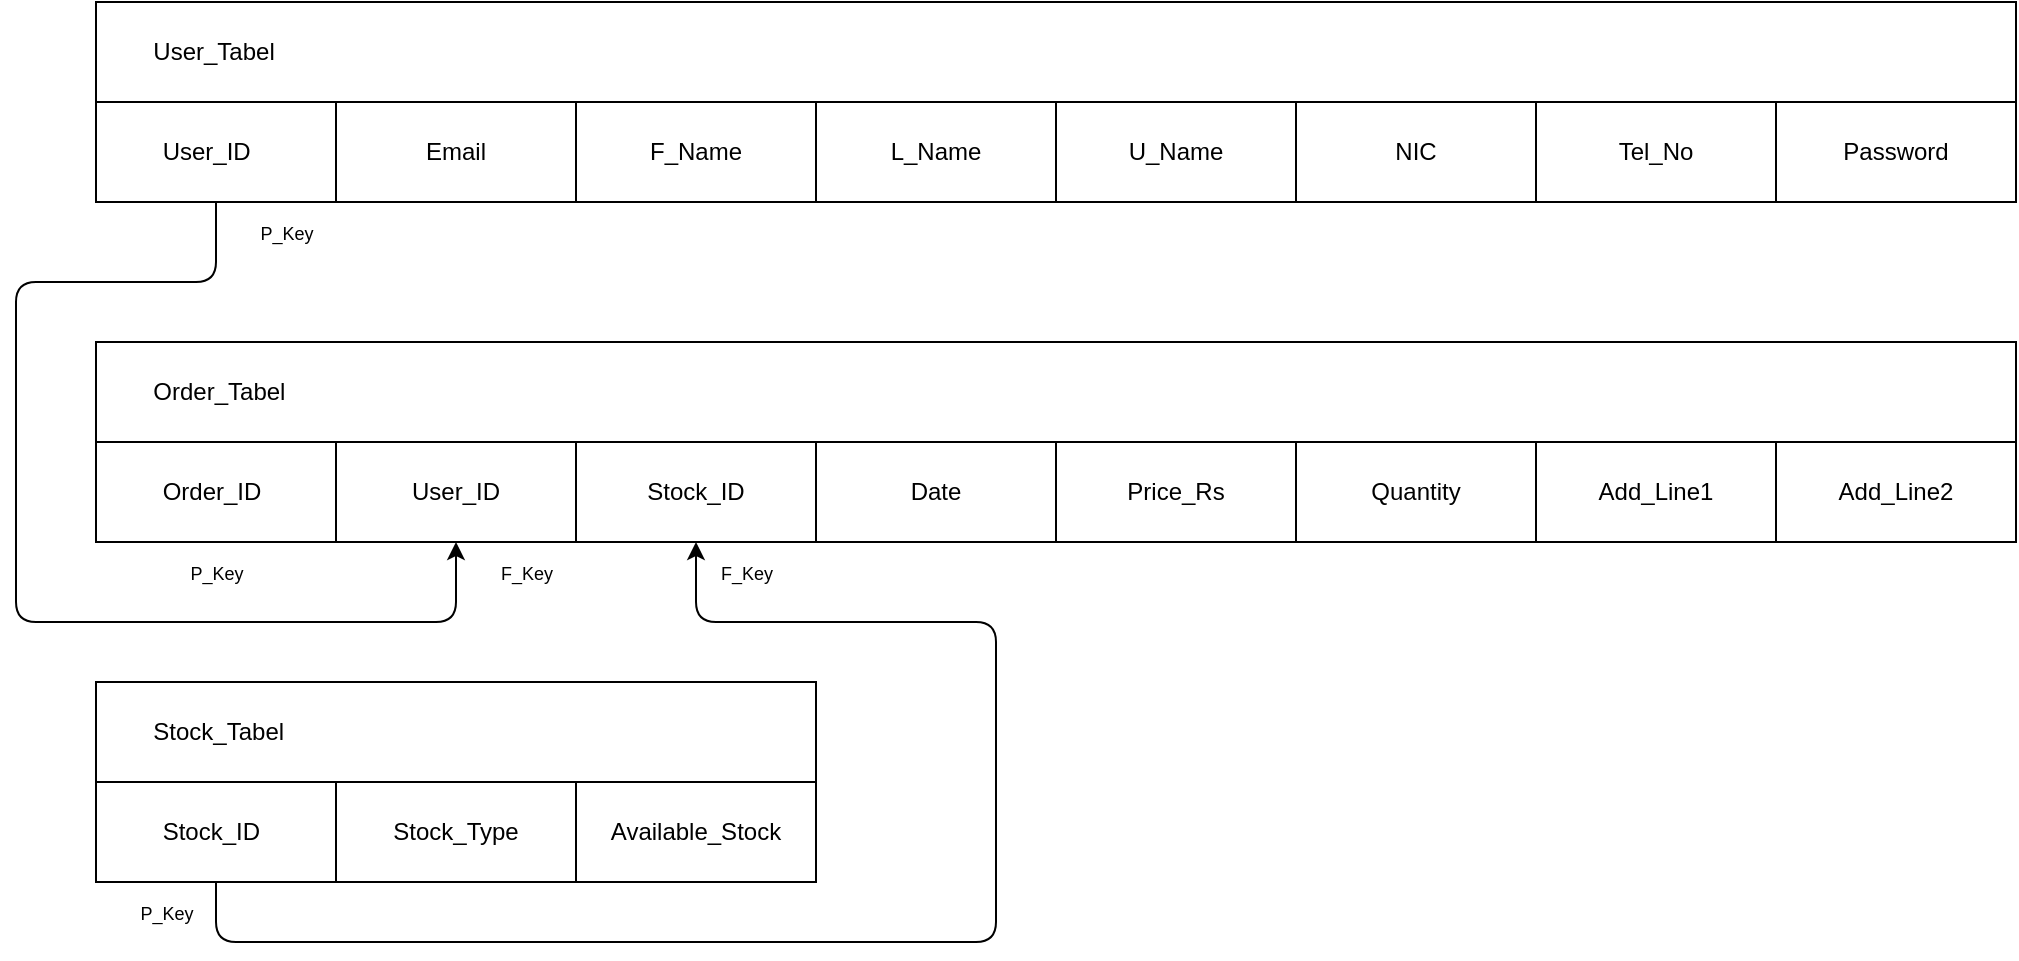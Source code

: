 <mxfile>
    <diagram id="z4vmzwW2zwKas5Dd4Y_h" name="Page-1">
        <mxGraphModel dx="1018" dy="963" grid="1" gridSize="10" guides="1" tooltips="1" connect="1" arrows="1" fold="1" page="1" pageScale="1" pageWidth="850" pageHeight="1100" math="0" shadow="0">
            <root>
                <mxCell id="0"/>
                <mxCell id="1" parent="0"/>
                <mxCell id="47" value="" style="rounded=0;whiteSpace=wrap;html=1;" parent="1" vertex="1">
                    <mxGeometry x="100" y="150" width="960" height="100" as="geometry"/>
                </mxCell>
                <mxCell id="48" value="&lt;span style=&quot;white-space: pre;&quot;&gt;&#9;&lt;/span&gt;User_Tabel" style="rounded=0;whiteSpace=wrap;html=1;align=left;" parent="1" vertex="1">
                    <mxGeometry x="100" y="150" width="960" height="50" as="geometry"/>
                </mxCell>
                <mxCell id="80" style="edgeStyle=none;html=1;exitX=0.5;exitY=1;exitDx=0;exitDy=0;entryX=0.5;entryY=1;entryDx=0;entryDy=0;fontSize=9;" parent="1" source="49" target="59" edge="1">
                    <mxGeometry relative="1" as="geometry">
                        <Array as="points">
                            <mxPoint x="160" y="290"/>
                            <mxPoint x="60" y="290"/>
                            <mxPoint x="60" y="460"/>
                            <mxPoint x="280" y="460"/>
                        </Array>
                    </mxGeometry>
                </mxCell>
                <mxCell id="49" value="User_ID&lt;span style=&quot;white-space: pre;&quot;&gt;&#9;&lt;/span&gt;" style="rounded=0;whiteSpace=wrap;html=1;" parent="1" vertex="1">
                    <mxGeometry x="100" y="200" width="120" height="50" as="geometry"/>
                </mxCell>
                <mxCell id="50" value="Email" style="rounded=0;whiteSpace=wrap;html=1;" parent="1" vertex="1">
                    <mxGeometry x="220" y="200" width="120" height="50" as="geometry"/>
                </mxCell>
                <mxCell id="51" value="F_Name" style="rounded=0;whiteSpace=wrap;html=1;" parent="1" vertex="1">
                    <mxGeometry x="340" y="200" width="120" height="50" as="geometry"/>
                </mxCell>
                <mxCell id="52" value="L_Name" style="rounded=0;whiteSpace=wrap;html=1;" parent="1" vertex="1">
                    <mxGeometry x="460" y="200" width="120" height="50" as="geometry"/>
                </mxCell>
                <mxCell id="53" value="U_Name" style="rounded=0;whiteSpace=wrap;html=1;" parent="1" vertex="1">
                    <mxGeometry x="580" y="200" width="120" height="50" as="geometry"/>
                </mxCell>
                <mxCell id="54" value="Tel_No" style="rounded=0;whiteSpace=wrap;html=1;" parent="1" vertex="1">
                    <mxGeometry x="820" y="200" width="120" height="50" as="geometry"/>
                </mxCell>
                <mxCell id="55" value="NIC" style="rounded=0;whiteSpace=wrap;html=1;" parent="1" vertex="1">
                    <mxGeometry x="700" y="200" width="120" height="50" as="geometry"/>
                </mxCell>
                <mxCell id="56" value="" style="rounded=0;whiteSpace=wrap;html=1;" parent="1" vertex="1">
                    <mxGeometry x="100" y="320" width="960" height="100" as="geometry"/>
                </mxCell>
                <mxCell id="57" value="&lt;span style=&quot;white-space: pre;&quot;&gt;&#9;&lt;/span&gt;Order_Tabel" style="rounded=0;whiteSpace=wrap;html=1;align=left;" parent="1" vertex="1">
                    <mxGeometry x="100" y="320" width="960" height="50" as="geometry"/>
                </mxCell>
                <mxCell id="58" value="Order_ID&lt;span style=&quot;white-space: pre;&quot;&gt;&#9;&lt;/span&gt;" style="rounded=0;whiteSpace=wrap;html=1;" parent="1" vertex="1">
                    <mxGeometry x="100" y="370" width="120" height="50" as="geometry"/>
                </mxCell>
                <mxCell id="59" value="User_ID" style="rounded=0;whiteSpace=wrap;html=1;" parent="1" vertex="1">
                    <mxGeometry x="220" y="370" width="120" height="50" as="geometry"/>
                </mxCell>
                <mxCell id="60" value="Stock_ID" style="rounded=0;whiteSpace=wrap;html=1;" parent="1" vertex="1">
                    <mxGeometry x="340" y="370" width="120" height="50" as="geometry"/>
                </mxCell>
                <mxCell id="61" value="Date" style="rounded=0;whiteSpace=wrap;html=1;" parent="1" vertex="1">
                    <mxGeometry x="460" y="370" width="120" height="50" as="geometry"/>
                </mxCell>
                <mxCell id="62" value="Price_Rs" style="rounded=0;whiteSpace=wrap;html=1;" parent="1" vertex="1">
                    <mxGeometry x="580" y="370" width="120" height="50" as="geometry"/>
                </mxCell>
                <mxCell id="63" value="Add_Line1" style="rounded=0;whiteSpace=wrap;html=1;" parent="1" vertex="1">
                    <mxGeometry x="820" y="370" width="120" height="50" as="geometry"/>
                </mxCell>
                <mxCell id="64" value="Add_Line2" style="rounded=0;whiteSpace=wrap;html=1;" parent="1" vertex="1">
                    <mxGeometry x="940" y="370" width="120" height="50" as="geometry"/>
                </mxCell>
                <mxCell id="65" value="" style="rounded=0;whiteSpace=wrap;html=1;" parent="1" vertex="1">
                    <mxGeometry x="100" y="490" width="360" height="100" as="geometry"/>
                </mxCell>
                <mxCell id="66" value="&lt;span style=&quot;white-space: pre;&quot;&gt;&#9;&lt;/span&gt;Stock_Tabel" style="rounded=0;whiteSpace=wrap;html=1;align=left;" parent="1" vertex="1">
                    <mxGeometry x="100" y="490" width="360" height="50" as="geometry"/>
                </mxCell>
                <mxCell id="74" style="edgeStyle=none;html=1;entryX=0.5;entryY=1;entryDx=0;entryDy=0;exitX=0.5;exitY=1;exitDx=0;exitDy=0;" parent="1" source="67" target="60" edge="1">
                    <mxGeometry relative="1" as="geometry">
                        <Array as="points">
                            <mxPoint x="160" y="620"/>
                            <mxPoint x="550" y="620"/>
                            <mxPoint x="550" y="460"/>
                            <mxPoint x="400" y="460"/>
                        </Array>
                    </mxGeometry>
                </mxCell>
                <mxCell id="67" value="Stock_ID&lt;span style=&quot;white-space: pre;&quot;&gt;&#9;&lt;/span&gt;" style="rounded=0;whiteSpace=wrap;html=1;" parent="1" vertex="1">
                    <mxGeometry x="100" y="540" width="120" height="50" as="geometry"/>
                </mxCell>
                <mxCell id="68" value="Stock_Type" style="rounded=0;whiteSpace=wrap;html=1;" parent="1" vertex="1">
                    <mxGeometry x="220" y="540" width="120" height="50" as="geometry"/>
                </mxCell>
                <mxCell id="69" value="Available_Stock" style="rounded=0;whiteSpace=wrap;html=1;" parent="1" vertex="1">
                    <mxGeometry x="340" y="540" width="120" height="50" as="geometry"/>
                </mxCell>
                <mxCell id="75" value="&lt;font style=&quot;font-size: 9px;&quot;&gt;F_Key&lt;/font&gt;" style="text;html=1;align=center;verticalAlign=middle;resizable=0;points=[];autosize=1;strokeColor=none;fillColor=none;" parent="1" vertex="1">
                    <mxGeometry x="400" y="420" width="50" height="30" as="geometry"/>
                </mxCell>
                <mxCell id="76" value="&lt;font style=&quot;font-size: 9px;&quot;&gt;P_Key&lt;/font&gt;" style="text;html=1;align=center;verticalAlign=middle;resizable=0;points=[];autosize=1;strokeColor=none;fillColor=none;" parent="1" vertex="1">
                    <mxGeometry x="110" y="590" width="50" height="30" as="geometry"/>
                </mxCell>
                <mxCell id="77" value="&lt;font style=&quot;font-size: 9px;&quot;&gt;P_Key&lt;/font&gt;" style="text;html=1;align=center;verticalAlign=middle;resizable=0;points=[];autosize=1;strokeColor=none;fillColor=none;" parent="1" vertex="1">
                    <mxGeometry x="135" y="420" width="50" height="30" as="geometry"/>
                </mxCell>
                <mxCell id="79" value="&lt;font style=&quot;font-size: 9px;&quot;&gt;P_Key&lt;/font&gt;" style="text;html=1;align=center;verticalAlign=middle;resizable=0;points=[];autosize=1;strokeColor=none;fillColor=none;" parent="1" vertex="1">
                    <mxGeometry x="170" y="250" width="50" height="30" as="geometry"/>
                </mxCell>
                <mxCell id="81" value="&lt;font style=&quot;font-size: 9px;&quot;&gt;F_Key&lt;/font&gt;" style="text;html=1;align=center;verticalAlign=middle;resizable=0;points=[];autosize=1;strokeColor=none;fillColor=none;" parent="1" vertex="1">
                    <mxGeometry x="290" y="420" width="50" height="30" as="geometry"/>
                </mxCell>
                <mxCell id="82" value="Quantity" style="rounded=0;whiteSpace=wrap;html=1;" vertex="1" parent="1">
                    <mxGeometry x="700" y="370" width="120" height="50" as="geometry"/>
                </mxCell>
                <mxCell id="83" value="Password" style="rounded=0;whiteSpace=wrap;html=1;" vertex="1" parent="1">
                    <mxGeometry x="940" y="200" width="120" height="50" as="geometry"/>
                </mxCell>
            </root>
        </mxGraphModel>
    </diagram>
</mxfile>
